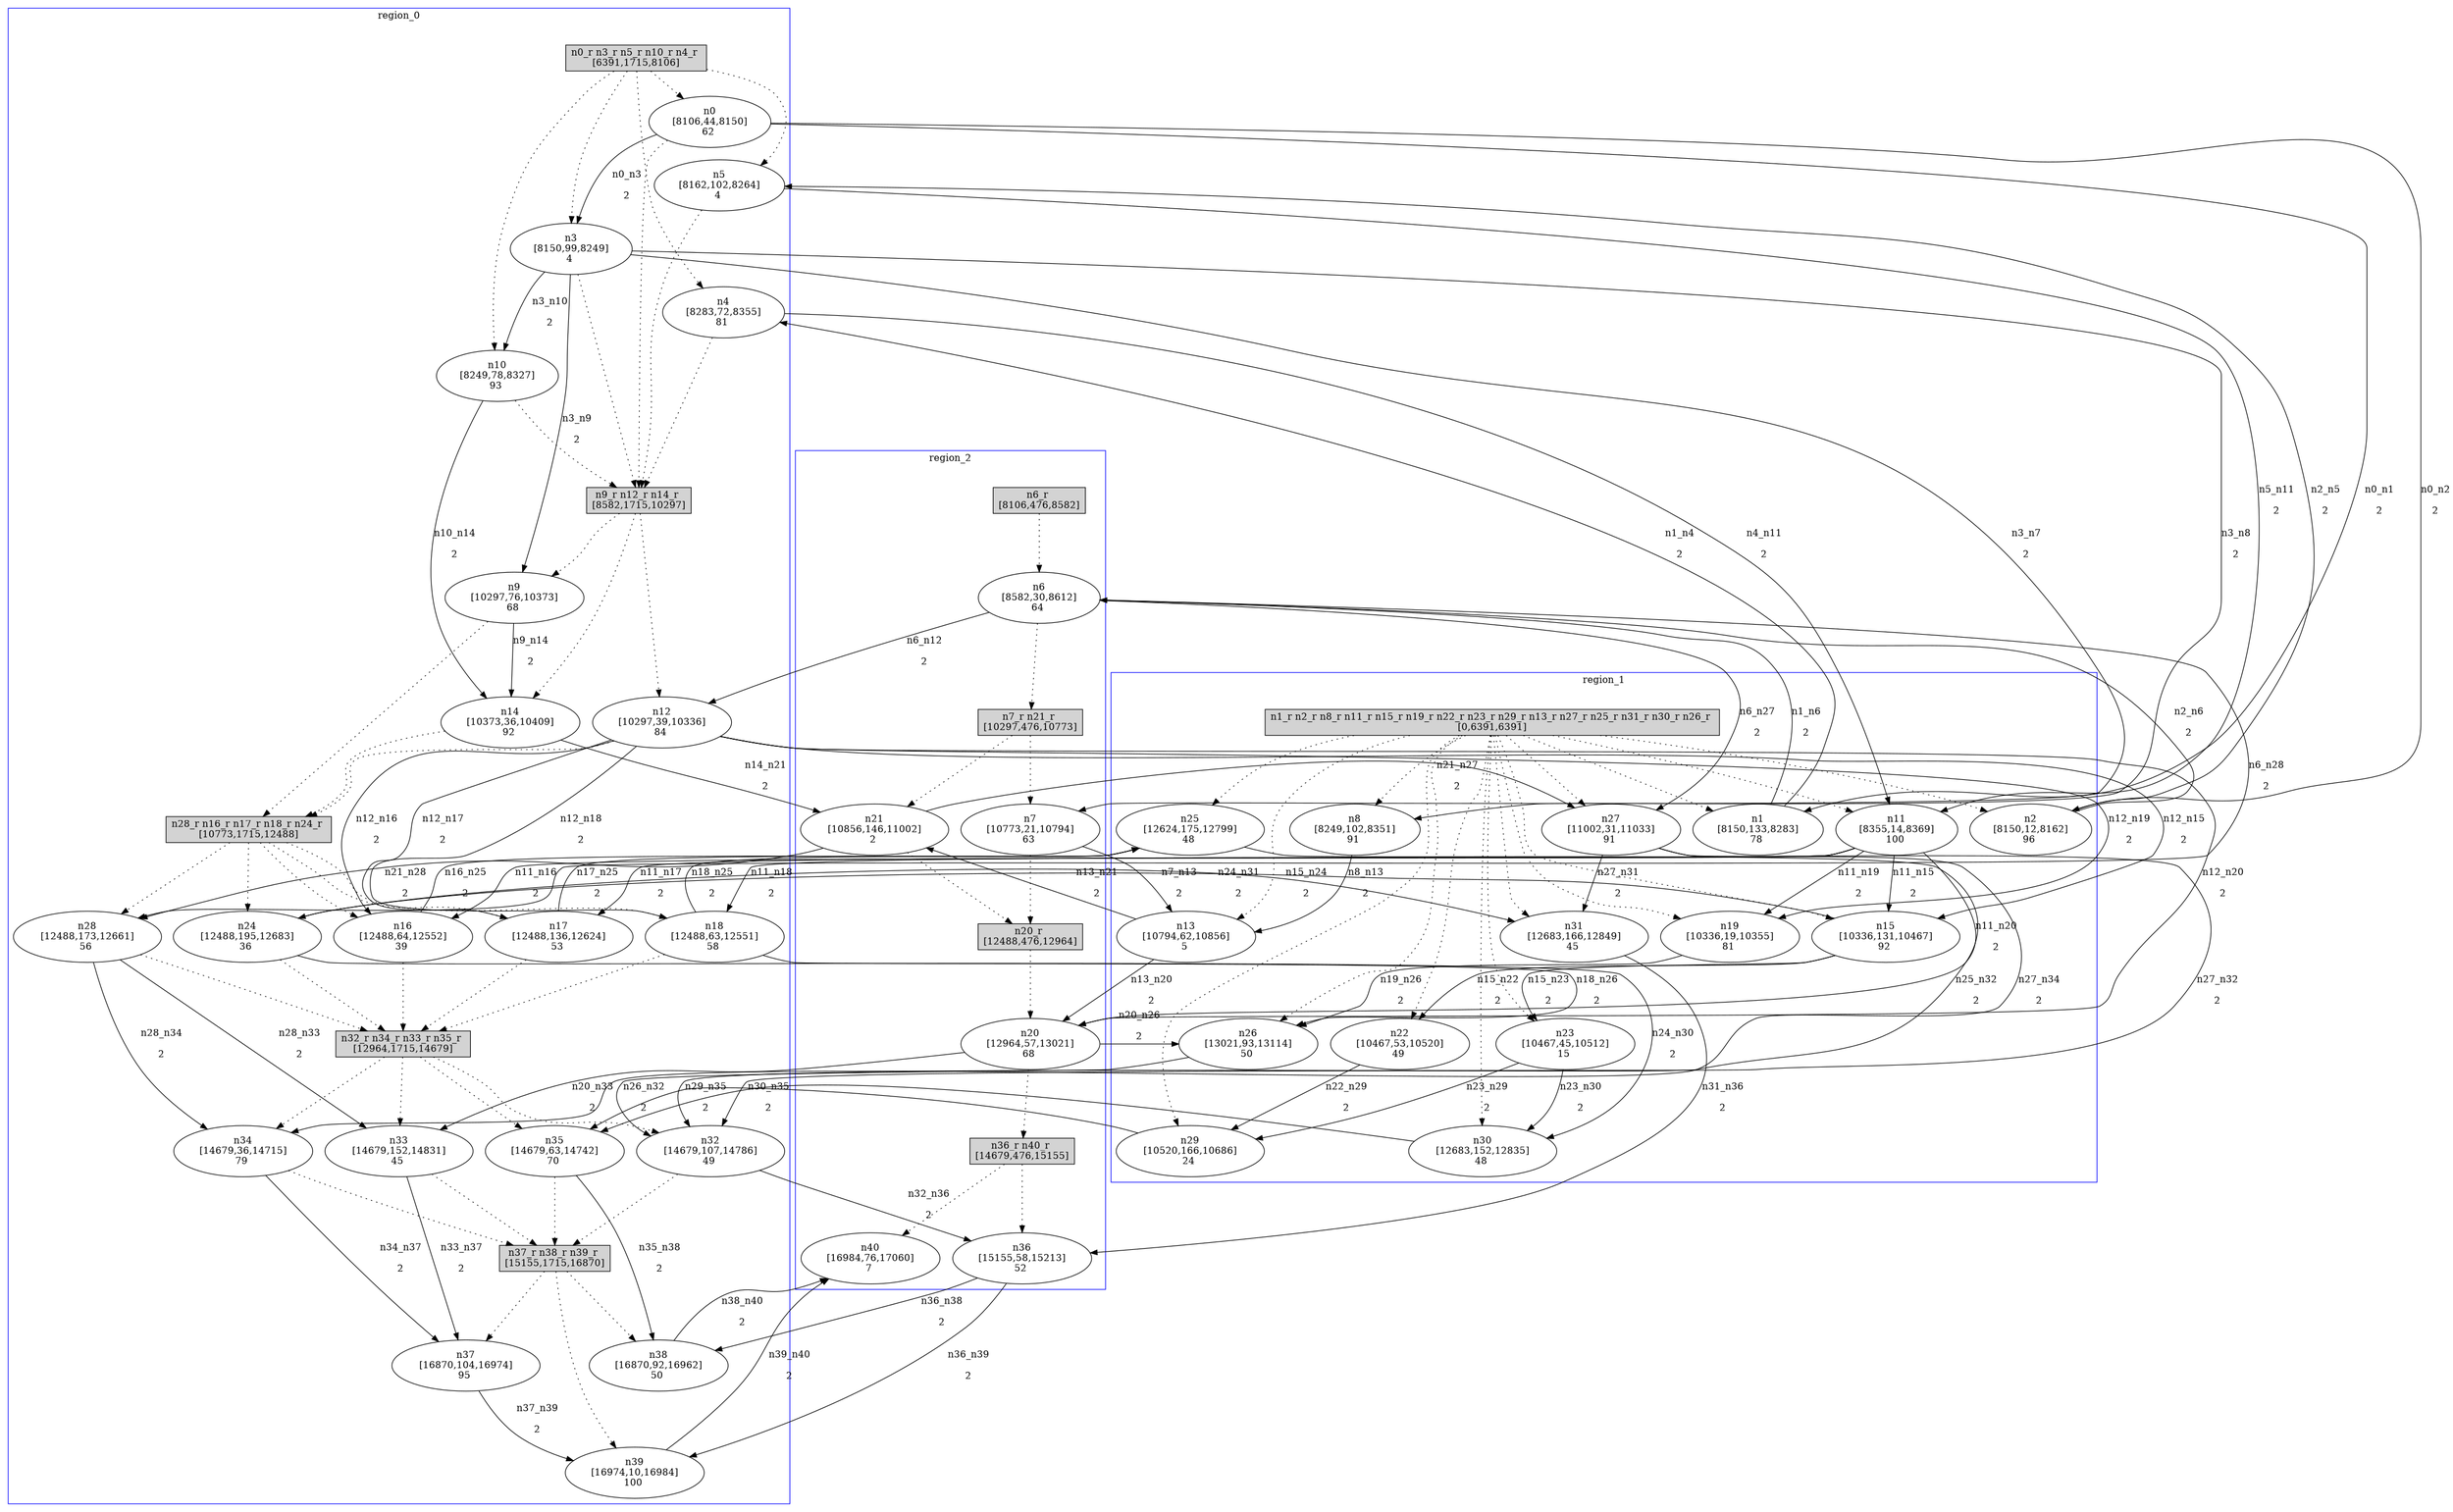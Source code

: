 //3-LSsolveMIPnSolStatus 2.
//4-SL 17060.
//5-LSsolveMIPsolveTime(double) 0.0845671.
//6-reconfigurateNum(int) 10.
//7-reconfigurateTime(int) 16870.
digraph test_0 {
	size="28,40";
	subgraph cluster0 {
		stytle=filled;
		color=blue;
		label=region_0;
		reconfNode_0_1 [ shape = box, style = filled, label = "n0_r n3_r n5_r n10_r n4_r \n[6391,1715,8106]" ];
		n0 [ label="n0\n[8106,44,8150]\n62 " ];
		n3 [ label="n3\n[8150,99,8249]\n4 " ];
		n5 [ label="n5\n[8162,102,8264]\n4 " ];
		n10 [ label="n10\n[8249,78,8327]\n93 " ];
		n4 [ label="n4\n[8283,72,8355]\n81 " ];
		reconfNode_0_1 -> n0 [ style = dotted ];
		reconfNode_0_1 -> n3 [ style = dotted ];
		reconfNode_0_1 -> n5 [ style = dotted ];
		reconfNode_0_1 -> n10 [ style = dotted ];
		reconfNode_0_1 -> n4 [ style = dotted ];
		n0 -> reconfNode_0_2 [ style = dotted ];
		n3 -> reconfNode_0_2 [ style = dotted ];
		n5 -> reconfNode_0_2 [ style = dotted ];
		n10 -> reconfNode_0_2 [ style = dotted ];
		n4 -> reconfNode_0_2 [ style = dotted ];
		reconfNode_0_2 [ shape = box, style = filled, label = "n9_r n12_r n14_r \n[8582,1715,10297]" ];
		n9 [ label="n9\n[10297,76,10373]\n68 " ];
		n12 [ label="n12\n[10297,39,10336]\n84 " ];
		n14 [ label="n14\n[10373,36,10409]\n92 " ];
		reconfNode_0_2 -> n9 [ style = dotted ];
		reconfNode_0_2 -> n12 [ style = dotted ];
		reconfNode_0_2 -> n14 [ style = dotted ];
		n9 -> reconfNode_0_3 [ style = dotted ];
		n12 -> reconfNode_0_3 [ style = dotted ];
		n14 -> reconfNode_0_3 [ style = dotted ];
		reconfNode_0_3 [ shape = box, style = filled, label = "n28_r n16_r n17_r n18_r n24_r \n[10773,1715,12488]" ];
		n28 [ label="n28\n[12488,173,12661]\n56 " ];
		n16 [ label="n16\n[12488,64,12552]\n39 " ];
		n17 [ label="n17\n[12488,136,12624]\n53 " ];
		n18 [ label="n18\n[12488,63,12551]\n58 " ];
		n24 [ label="n24\n[12488,195,12683]\n36 " ];
		reconfNode_0_3 -> n28 [ style = dotted ];
		reconfNode_0_3 -> n16 [ style = dotted ];
		reconfNode_0_3 -> n17 [ style = dotted ];
		reconfNode_0_3 -> n18 [ style = dotted ];
		reconfNode_0_3 -> n24 [ style = dotted ];
		n28 -> reconfNode_0_4 [ style = dotted ];
		n16 -> reconfNode_0_4 [ style = dotted ];
		n17 -> reconfNode_0_4 [ style = dotted ];
		n18 -> reconfNode_0_4 [ style = dotted ];
		n24 -> reconfNode_0_4 [ style = dotted ];
		reconfNode_0_4 [ shape = box, style = filled, label = "n32_r n34_r n33_r n35_r \n[12964,1715,14679]" ];
		n32 [ label="n32\n[14679,107,14786]\n49 " ];
		n34 [ label="n34\n[14679,36,14715]\n79 " ];
		n33 [ label="n33\n[14679,152,14831]\n45 " ];
		n35 [ label="n35\n[14679,63,14742]\n70 " ];
		reconfNode_0_4 -> n32 [ style = dotted ];
		reconfNode_0_4 -> n34 [ style = dotted ];
		reconfNode_0_4 -> n33 [ style = dotted ];
		reconfNode_0_4 -> n35 [ style = dotted ];
		n32 -> reconfNode_0_5 [ style = dotted ];
		n34 -> reconfNode_0_5 [ style = dotted ];
		n33 -> reconfNode_0_5 [ style = dotted ];
		n35 -> reconfNode_0_5 [ style = dotted ];
		reconfNode_0_5 [ shape = box, style = filled, label = "n37_r n38_r n39_r \n[15155,1715,16870]" ];
		n37 [ label="n37\n[16870,104,16974]\n95 " ];
		n38 [ label="n38\n[16870,92,16962]\n50 " ];
		n39 [ label="n39\n[16974,10,16984]\n100 " ];
		reconfNode_0_5 -> n37 [ style = dotted ];
		reconfNode_0_5 -> n38 [ style = dotted ];
		reconfNode_0_5 -> n39 [ style = dotted ];
	}
	subgraph cluster1 {
		stytle=filled;
		color=blue;
		label=region_1;
		reconfNode_1_1 [ shape = box, style = filled, label = "n1_r n2_r n8_r n11_r n15_r n19_r n22_r n23_r n29_r n13_r n27_r n25_r n31_r n30_r n26_r \n[0,6391,6391]" ];
		n1 [ label="n1\n[8150,133,8283]\n78 " ];
		n2 [ label="n2\n[8150,12,8162]\n96 " ];
		n8 [ label="n8\n[8249,102,8351]\n91 " ];
		n11 [ label="n11\n[8355,14,8369]\n100 " ];
		n15 [ label="n15\n[10336,131,10467]\n92 " ];
		n19 [ label="n19\n[10336,19,10355]\n81 " ];
		n22 [ label="n22\n[10467,53,10520]\n49 " ];
		n23 [ label="n23\n[10467,45,10512]\n15 " ];
		n29 [ label="n29\n[10520,166,10686]\n24 " ];
		n13 [ label="n13\n[10794,62,10856]\n5 " ];
		n27 [ label="n27\n[11002,31,11033]\n91 " ];
		n25 [ label="n25\n[12624,175,12799]\n48 " ];
		n31 [ label="n31\n[12683,166,12849]\n45 " ];
		n30 [ label="n30\n[12683,152,12835]\n48 " ];
		n26 [ label="n26\n[13021,93,13114]\n50 " ];
		reconfNode_1_1 -> n1 [ style = dotted ];
		reconfNode_1_1 -> n2 [ style = dotted ];
		reconfNode_1_1 -> n8 [ style = dotted ];
		reconfNode_1_1 -> n11 [ style = dotted ];
		reconfNode_1_1 -> n15 [ style = dotted ];
		reconfNode_1_1 -> n19 [ style = dotted ];
		reconfNode_1_1 -> n22 [ style = dotted ];
		reconfNode_1_1 -> n23 [ style = dotted ];
		reconfNode_1_1 -> n29 [ style = dotted ];
		reconfNode_1_1 -> n13 [ style = dotted ];
		reconfNode_1_1 -> n27 [ style = dotted ];
		reconfNode_1_1 -> n25 [ style = dotted ];
		reconfNode_1_1 -> n31 [ style = dotted ];
		reconfNode_1_1 -> n30 [ style = dotted ];
		reconfNode_1_1 -> n26 [ style = dotted ];
	}
	subgraph cluster2 {
		stytle=filled;
		color=blue;
		label=region_2;
		reconfNode_2_1 [ shape = box, style = filled, label = "n6_r \n[8106,476,8582]" ];
		n6 [ label="n6\n[8582,30,8612]\n64 " ];
		reconfNode_2_1 -> n6 [ style = dotted ];
		n6 -> reconfNode_2_2 [ style = dotted ];
		reconfNode_2_2 [ shape = box, style = filled, label = "n7_r n21_r \n[10297,476,10773]" ];
		n7 [ label="n7\n[10773,21,10794]\n63 " ];
		n21 [ label="n21\n[10856,146,11002]\n2 " ];
		reconfNode_2_2 -> n7 [ style = dotted ];
		reconfNode_2_2 -> n21 [ style = dotted ];
		n7 -> reconfNode_2_3 [ style = dotted ];
		n21 -> reconfNode_2_3 [ style = dotted ];
		reconfNode_2_3 [ shape = box, style = filled, label = "n20_r \n[12488,476,12964]" ];
		n20 [ label="n20\n[12964,57,13021]\n68 " ];
		reconfNode_2_3 -> n20 [ style = dotted ];
		n20 -> reconfNode_2_4 [ style = dotted ];
		reconfNode_2_4 [ shape = box, style = filled, label = "n36_r n40_r \n[14679,476,15155]" ];
		n36 [ label="n36\n[15155,58,15213]\n52 " ];
		n40 [ label="n40\n[16984,76,17060]\n7 " ];
		reconfNode_2_4 -> n36 [ style = dotted ];
		reconfNode_2_4 -> n40 [ style = dotted ];
	}
	n0 -> n1 [ label="n0_n1\n2" ];
	n0 -> n2 [ label="n0_n2\n2" ];
	n0 -> n3 [ label="n0_n3\n2" ];
	n1 -> n4 [ label="n1_n4\n2" ];
	n1 -> n6 [ label="n1_n6\n2" ];
	n2 -> n5 [ label="n2_n5\n2" ];
	n2 -> n6 [ label="n2_n6\n2" ];
	n3 -> n7 [ label="n3_n7\n2" ];
	n3 -> n8 [ label="n3_n8\n2" ];
	n3 -> n9 [ label="n3_n9\n2" ];
	n3 -> n10 [ label="n3_n10\n2" ];
	n4 -> n11 [ label="n4_n11\n2" ];
	n6 -> n12 [ label="n6_n12\n2" ];
	n6 -> n27 [ label="n6_n27\n2" ];
	n6 -> n28 [ label="n6_n28\n2" ];
	n5 -> n11 [ label="n5_n11\n2" ];
	n7 -> n13 [ label="n7_n13\n2" ];
	n8 -> n13 [ label="n8_n13\n2" ];
	n9 -> n14 [ label="n9_n14\n2" ];
	n10 -> n14 [ label="n10_n14\n2" ];
	n11 -> n15 [ label="n11_n15\n2" ];
	n11 -> n16 [ label="n11_n16\n2" ];
	n11 -> n17 [ label="n11_n17\n2" ];
	n11 -> n18 [ label="n11_n18\n2" ];
	n11 -> n19 [ label="n11_n19\n2" ];
	n11 -> n20 [ label="n11_n20\n2" ];
	n12 -> n15 [ label="n12_n15\n2" ];
	n12 -> n16 [ label="n12_n16\n2" ];
	n12 -> n17 [ label="n12_n17\n2" ];
	n12 -> n18 [ label="n12_n18\n2" ];
	n12 -> n19 [ label="n12_n19\n2" ];
	n12 -> n20 [ label="n12_n20\n2" ];
	n27 -> n31 [ label="n27_n31\n2" ];
	n27 -> n32 [ label="n27_n32\n2" ];
	n27 -> n34 [ label="n27_n34\n2" ];
	n28 -> n33 [ label="n28_n33\n2" ];
	n28 -> n34 [ label="n28_n34\n2" ];
	n13 -> n20 [ label="n13_n20\n2" ];
	n13 -> n21 [ label="n13_n21\n2" ];
	n14 -> n21 [ label="n14_n21\n2" ];
	n15 -> n22 [ label="n15_n22\n2" ];
	n15 -> n23 [ label="n15_n23\n2" ];
	n15 -> n24 [ label="n15_n24\n2" ];
	n16 -> n25 [ label="n16_n25\n2" ];
	n17 -> n25 [ label="n17_n25\n2" ];
	n18 -> n25 [ label="n18_n25\n2" ];
	n18 -> n26 [ label="n18_n26\n2" ];
	n19 -> n26 [ label="n19_n26\n2" ];
	n20 -> n26 [ label="n20_n26\n2" ];
	n20 -> n33 [ label="n20_n33\n2" ];
	n21 -> n27 [ label="n21_n27\n2" ];
	n21 -> n28 [ label="n21_n28\n2" ];
	n22 -> n29 [ label="n22_n29\n2" ];
	n23 -> n29 [ label="n23_n29\n2" ];
	n23 -> n30 [ label="n23_n30\n2" ];
	n24 -> n30 [ label="n24_n30\n2" ];
	n24 -> n31 [ label="n24_n31\n2" ];
	n25 -> n32 [ label="n25_n32\n2" ];
	n26 -> n32 [ label="n26_n32\n2" ];
	n33 -> n37 [ label="n33_n37\n2" ];
	n29 -> n35 [ label="n29_n35\n2" ];
	n30 -> n35 [ label="n30_n35\n2" ];
	n31 -> n36 [ label="n31_n36\n2" ];
	n32 -> n36 [ label="n32_n36\n2" ];
	n34 -> n37 [ label="n34_n37\n2" ];
	n35 -> n38 [ label="n35_n38\n2" ];
	n36 -> n38 [ label="n36_n38\n2" ];
	n36 -> n39 [ label="n36_n39\n2" ];
	n37 -> n39 [ label="n37_n39\n2" ];
	n38 -> n40 [ label="n38_n40\n2" ];
	n39 -> n40 [ label="n39_n40\n2" ];
}
